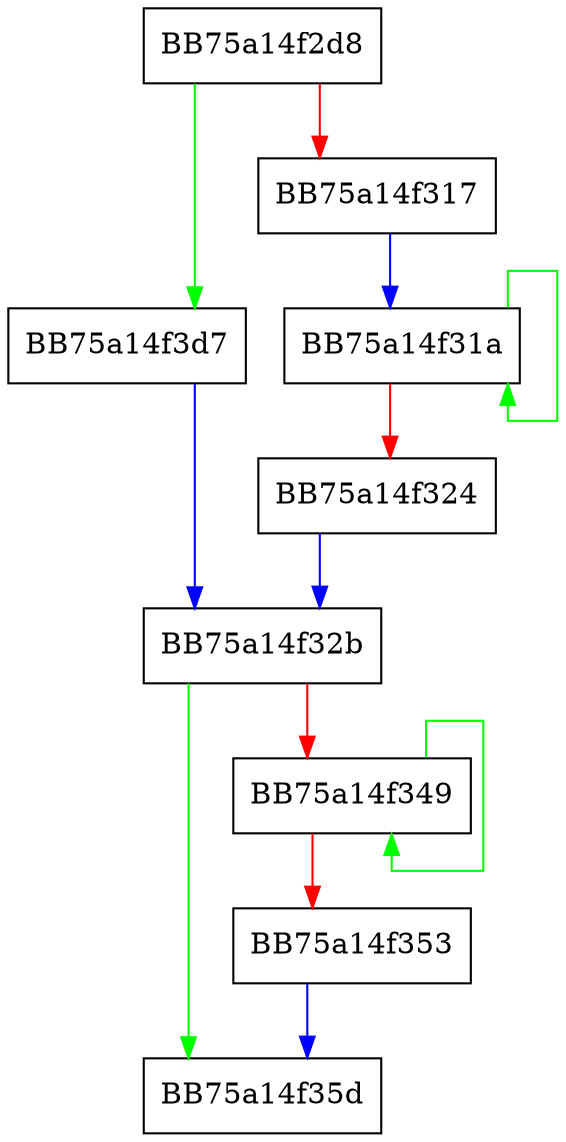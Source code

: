 digraph McTemplateU0zzxtm_MPEventWriteTransfer {
  node [shape="box"];
  graph [splines=ortho];
  BB75a14f2d8 -> BB75a14f3d7 [color="green"];
  BB75a14f2d8 -> BB75a14f317 [color="red"];
  BB75a14f317 -> BB75a14f31a [color="blue"];
  BB75a14f31a -> BB75a14f31a [color="green"];
  BB75a14f31a -> BB75a14f324 [color="red"];
  BB75a14f324 -> BB75a14f32b [color="blue"];
  BB75a14f32b -> BB75a14f35d [color="green"];
  BB75a14f32b -> BB75a14f349 [color="red"];
  BB75a14f349 -> BB75a14f349 [color="green"];
  BB75a14f349 -> BB75a14f353 [color="red"];
  BB75a14f353 -> BB75a14f35d [color="blue"];
  BB75a14f3d7 -> BB75a14f32b [color="blue"];
}